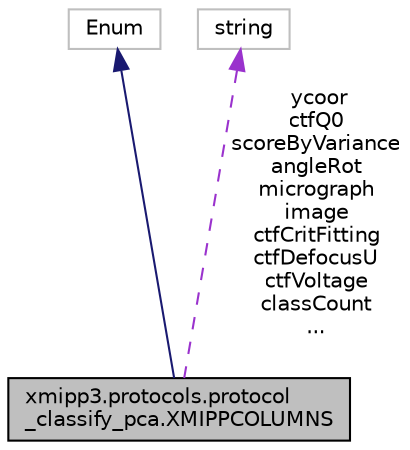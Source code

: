 digraph "xmipp3.protocols.protocol_classify_pca.XMIPPCOLUMNS"
{
  edge [fontname="Helvetica",fontsize="10",labelfontname="Helvetica",labelfontsize="10"];
  node [fontname="Helvetica",fontsize="10",shape=record];
  Node2 [label="xmipp3.protocols.protocol\l_classify_pca.XMIPPCOLUMNS",height=0.2,width=0.4,color="black", fillcolor="grey75", style="filled", fontcolor="black"];
  Node3 -> Node2 [dir="back",color="midnightblue",fontsize="10",style="solid",fontname="Helvetica"];
  Node3 [label="Enum",height=0.2,width=0.4,color="grey75", fillcolor="white", style="filled"];
  Node4 -> Node2 [dir="back",color="darkorchid3",fontsize="10",style="dashed",label=" ycoor\nctfQ0\nscoreByVariance\nangleRot\nmicrograph\nimage\nctfCritFitting\nctfDefocusU\nctfVoltage\nclassCount\n..." ,fontname="Helvetica"];
  Node4 [label="string",height=0.2,width=0.4,color="grey75", fillcolor="white", style="filled"];
}
